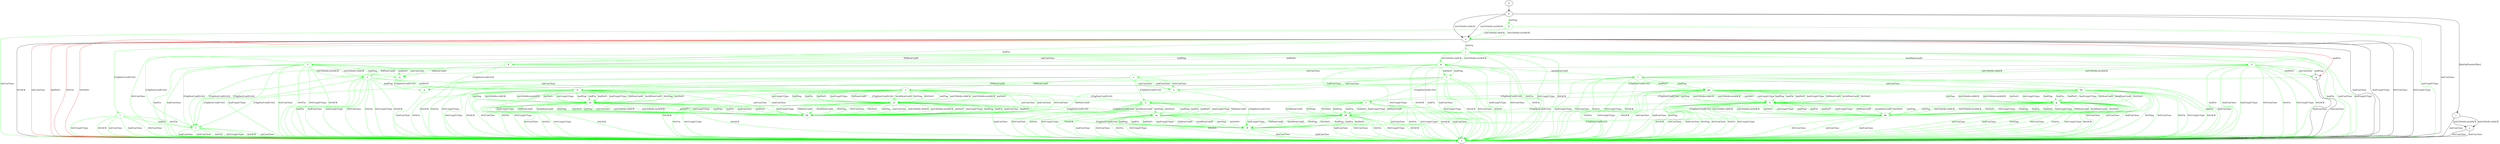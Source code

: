 digraph "" {
	a -> f	[key=0,
		label="hndConClose "];
	a -> f	[key=1,
		label="hndUnxpFrType "];
	a -> f	[key=2,
		label="0rttConClose "];
	a -> f	[key=3,
		label="0rttUnxpFrType "];
	a -> f	[key=4,
		label="0rttACK "];
	a -> f	[key=5,
		color=red,
		label="initConClose "];
	a -> f	[key=6,
		color=red,
		label="hndNoFr "];
	a -> f	[key=7,
		color=red,
		label="0rttFin "];
	a -> f	[key=8,
		color=red,
		label="0rttNoFr "];
	a -> g	[key=0,
		color=red,
		label="hndFin "];
	i	[color=green];
	a -> i	[key=0,
		color=green,
		label="[ChgDestConID-Ori] "];
	j	[color=green];
	a -> j	[key=0,
		color=green,
		label="0rttFin "];
	k	[color=green];
	a -> k	[key=0,
		color=green,
		label="hndFin "];
	b -> a	[key=0,
		label="initCltHello-vldACK "];
	b -> a	[key=1,
		label="initCltHello-invldACK "];
	b -> c	[key=0,
		label="[RmPadFrmInitPkts] "];
	b -> f	[key=0,
		label="initConClose "];
	h	[color=green];
	b -> h	[key=0,
		color=green,
		label="initPing "];
	c -> e	[key=0,
		label="initCltHello-vldACK "];
	c -> e	[key=1,
		label="initCltHello-invldACK "];
	c -> f	[key=0,
		label="initConClose "];
	d -> b	[key=0];
	e -> f	[key=0,
		label="initConClose "];
	e -> f	[key=1,
		label="0rttConClose "];
	g -> f	[key=0,
		label="initConClose "];
	g -> f	[key=1,
		label="hndConClose "];
	p	[color=green];
	g -> p	[key=0,
		color=green,
		label="[ChgDestConID-Ori] "];
	h -> a	[key=0,
		color=green,
		label="initCltHello-vldACK "];
	h -> a	[key=1,
		color=green,
		label="initCltHello-invldACK "];
	h -> f	[key=0,
		color=green,
		label="initConClose "];
	h -> f	[key=1,
		color=green,
		label="initUnxpFrType "];
	i -> f	[key=0,
		color=green,
		label="initConClose "];
	i -> f	[key=1,
		color=green,
		label="hndConClose "];
	i -> f	[key=2,
		color=green,
		label="0rttConClose "];
	i -> f	[key=3,
		color=green,
		label="0rttUnxpFrType "];
	i -> f	[key=4,
		color=green,
		label="0rttACK "];
	l	[color=green];
	i -> l	[key=0,
		color=green,
		label="hndFin "];
	i -> l	[key=1,
		color=green,
		label="0rttFin "];
	j -> f	[key=0,
		color=green,
		label="hndFin "];
	j -> f	[key=1,
		color=green,
		label="hndConClose "];
	j -> f	[key=2,
		color=green,
		label="hndUnxpFrType "];
	j -> f	[key=3,
		color=green,
		label="0rttConClose "];
	j -> f	[key=4,
		color=green,
		label="0rttFin "];
	j -> f	[key=5,
		color=green,
		label="0rttUnxpFrType "];
	j -> f	[key=6,
		color=green,
		label="0rttACK "];
	j -> k	[key=0,
		color=green,
		label="initConClose "];
	j -> k	[key=1,
		color=green,
		label="hndPing "];
	j -> k	[key=2,
		color=green,
		label="hndNoFr "];
	j -> l	[key=0,
		color=green,
		label="[ChgDestConID-Ori] "];
	m	[color=green];
	j -> m	[key=0,
		color=green,
		label="initCltHello-vldACK "];
	j -> m	[key=1,
		color=green,
		label="initCltHello-invldACK "];
	n	[color=green];
	j -> n	[key=0,
		color=green,
		label="InvldNewConID "];
	o	[color=green];
	j -> o	[key=0,
		color=green,
		label="VldNewConID "];
	k -> p	[key=0,
		color=green,
		label="[ChgDestConID-Ori] "];
	q	[color=green];
	k -> q	[key=0,
		color=green,
		label="VldNewConID "];
	l -> f	[key=0,
		color=green,
		label="initConClose "];
	l -> f	[key=1,
		color=green,
		label="hndConClose "];
	l -> f	[key=2,
		color=green,
		label="0rttConClose "];
	l -> f	[key=3,
		color=green,
		label="0rttFin "];
	l -> f	[key=4,
		color=green,
		label="0rttUnxpFrType "];
	l -> f	[key=5,
		color=green,
		label="0rttACK "];
	m -> f	[key=0,
		color=green,
		label="hndFin "];
	m -> f	[key=1,
		color=green,
		label="hndConClose "];
	m -> f	[key=2,
		color=green,
		label="hndUnxpFrType "];
	m -> f	[key=3,
		color=green,
		label="0rttConClose "];
	m -> f	[key=4,
		color=green,
		label="0rttFin "];
	m -> f	[key=5,
		color=green,
		label="0rttUnxpFrType "];
	m -> f	[key=6,
		color=green,
		label="0rttACK "];
	m -> l	[key=0,
		color=green,
		label="[ChgDestConID-Ori] "];
	r	[color=green];
	m -> r	[key=0,
		color=green,
		label="hndPing "];
	m -> r	[key=1,
		color=green,
		label="hndNoFr "];
	s	[color=green];
	m -> s	[key=0,
		color=green,
		label="initConClose "];
	t	[color=green];
	m -> t	[key=0,
		color=green,
		label="InvldNewConID "];
	u	[color=green];
	m -> u	[key=0,
		color=green,
		label="VldNewConID "];
	n -> f	[key=0,
		color=green,
		label="hndFin "];
	n -> f	[key=1,
		color=green,
		label="hndConClose "];
	n -> f	[key=2,
		color=green,
		label="hndUnxpFrType "];
	n -> f	[key=3,
		color=green,
		label="0rttConClose "];
	n -> f	[key=4,
		color=green,
		label="0rttFin "];
	n -> f	[key=5,
		color=green,
		label="0rttUnxpFrType "];
	n -> f	[key=6,
		color=green,
		label="0rttACK "];
	n -> g	[key=0,
		color=green,
		label="initConClose "];
	n -> g	[key=1,
		color=green,
		label="hndPing "];
	n -> g	[key=2,
		color=green,
		label="hndNoFr "];
	n -> l	[key=0,
		color=green,
		label="[ChgDestConID-Ori] "];
	n -> t	[key=0,
		color=green,
		label="initCltHello-vldACK "];
	n -> t	[key=1,
		color=green,
		label="initCltHello-invldACK "];
	o -> f	[key=0,
		color=green,
		label="hndFin "];
	o -> f	[key=1,
		color=green,
		label="hndConClose "];
	o -> f	[key=2,
		color=green,
		label="hndUnxpFrType "];
	o -> f	[key=3,
		color=green,
		label="0rttConClose "];
	o -> f	[key=4,
		color=green,
		label="0rttFin "];
	o -> f	[key=5,
		color=green,
		label="0rttUnxpFrType "];
	o -> f	[key=6,
		color=green,
		label="0rttACK "];
	o -> l	[key=0,
		color=green,
		label="[ChgDestConID-Ori] "];
	o -> q	[key=0,
		color=green,
		label="initConClose "];
	o -> q	[key=1,
		color=green,
		label="hndPing "];
	o -> q	[key=2,
		color=green,
		label="hndNoFr "];
	o -> u	[key=0,
		color=green,
		label="initCltHello-vldACK "];
	o -> u	[key=1,
		color=green,
		label="initCltHello-invldACK "];
	p -> f	[key=0,
		color=green,
		label="hndConClose "];
	q -> p	[key=0,
		color=green,
		label="[ChgDestConID-Ori] "];
	r -> f	[key=0,
		color=green,
		label="0rttConClose "];
	r -> f	[key=1,
		color=green,
		label="0rttFin "];
	r -> f	[key=2,
		color=green,
		label="0rttUnxpFrType "];
	r -> f	[key=3,
		color=green,
		label="0rttACK "];
	v	[color=green];
	r -> v	[key=0,
		color=green,
		label="[ChgDestConID-Ori] "];
	w	[color=green];
	r -> w	[key=0,
		color=green,
		label="VldNewConID "];
	x	[color=green];
	r -> x	[key=0,
		color=green,
		label="initConClose "];
	r -> x	[key=1,
		color=green,
		label="hndConClose "];
	s -> f	[key=0,
		color=green,
		label="0rttFin "];
	s -> f	[key=1,
		color=green,
		label="0rttUnxpFrType "];
	s -> f	[key=2,
		color=green,
		label="0rttACK "];
	s -> x	[key=0,
		color=green,
		label="initConClose "];
	s -> x	[key=1,
		color=green,
		label="hndConClose "];
	s -> x	[key=2,
		color=green,
		label="0rttConClose "];
	y	[color=green];
	s -> y	[key=0,
		color=green,
		label="[ChgDestConID-Ori] "];
	z	[color=green];
	s -> z	[key=0,
		color=green,
		label="VldNewConID "];
	t -> f	[key=0,
		color=green,
		label="hndFin "];
	t -> f	[key=1,
		color=green,
		label="hndConClose "];
	t -> f	[key=2,
		color=green,
		label="hndUnxpFrType "];
	t -> f	[key=3,
		color=green,
		label="0rttConClose "];
	t -> f	[key=4,
		color=green,
		label="0rttFin "];
	t -> f	[key=5,
		color=green,
		label="0rttUnxpFrType "];
	t -> f	[key=6,
		color=green,
		label="0rttACK "];
	t -> l	[key=0,
		color=green,
		label="[ChgDestConID-Ori] "];
	gg	[color=green];
	t -> gg	[key=0,
		color=green,
		label="hndPing "];
	t -> gg	[key=1,
		color=green,
		label="hndNoFr "];
	hh	[color=green];
	t -> hh	[key=0,
		color=green,
		label="initConClose "];
	u -> f	[key=0,
		color=green,
		label="hndFin "];
	u -> f	[key=1,
		color=green,
		label="hndConClose "];
	u -> f	[key=2,
		color=green,
		label="hndUnxpFrType "];
	u -> f	[key=3,
		color=green,
		label="0rttConClose "];
	u -> f	[key=4,
		color=green,
		label="0rttFin "];
	u -> f	[key=5,
		color=green,
		label="0rttUnxpFrType "];
	u -> f	[key=6,
		color=green,
		label="0rttACK "];
	u -> l	[key=0,
		color=green,
		label="[ChgDestConID-Ori] "];
	u -> w	[key=0,
		color=green,
		label="hndPing "];
	u -> w	[key=1,
		color=green,
		label="hndNoFr "];
	u -> z	[key=0,
		color=green,
		label="initConClose "];
	v -> f	[key=0,
		color=green,
		label="hndConClose "];
	v -> f	[key=1,
		color=green,
		label="0rttConClose "];
	v -> f	[key=2,
		color=green,
		label="0rttFin "];
	v -> f	[key=3,
		color=green,
		label="0rttUnxpFrType "];
	v -> f	[key=4,
		color=green,
		label="0rttACK "];
	dd	[color=green];
	v -> dd	[key=0,
		color=green,
		label="hndPing "];
	v -> dd	[key=1,
		color=green,
		label="hndFin "];
	v -> dd	[key=2,
		color=green,
		label="hndNoFr "];
	v -> dd	[key=3,
		color=green,
		label="hndUnxpFrType "];
	v -> dd	[key=4,
		color=green,
		label="VldNewConID "];
	v -> dd	[key=5,
		color=green,
		label="InvldNewConID "];
	v -> dd	[key=6,
		color=green,
		label="0rttPing "];
	v -> dd	[key=7,
		color=green,
		label="0rttNoFr "];
	w -> f	[key=0,
		color=green,
		label="0rttConClose "];
	w -> f	[key=1,
		color=green,
		label="0rttFin "];
	w -> f	[key=2,
		color=green,
		label="0rttUnxpFrType "];
	w -> f	[key=3,
		color=green,
		label="0rttACK "];
	w -> v	[key=0,
		color=green,
		label="[ChgDestConID-Ori] "];
	bb	[color=green];
	w -> bb	[key=0,
		color=green,
		label="initConClose "];
	w -> bb	[key=1,
		color=green,
		label="hndConClose "];
	ee	[color=green];
	w -> ee	[key=0,
		color=green,
		label="initPing "];
	w -> ee	[key=1,
		color=green,
		label="initCltHello-vldACK "];
	w -> ee	[key=2,
		color=green,
		label="initCltHello-invldACK "];
	w -> ee	[key=3,
		color=green,
		label="initNoFr "];
	w -> ee	[key=4,
		color=green,
		label="initUnxpFrType "];
	w -> ee	[key=5,
		color=green,
		label="hndPing "];
	w -> ee	[key=6,
		color=green,
		label="hndFin "];
	w -> ee	[key=7,
		color=green,
		label="hndNoFr "];
	w -> ee	[key=8,
		color=green,
		label="hndUnxpFrType "];
	w -> ee	[key=9,
		color=green,
		label="VldNewConID "];
	w -> ee	[key=10,
		color=green,
		label="InvldNewConID "];
	w -> ee	[key=11,
		color=green,
		label="0rttPing "];
	w -> ee	[key=12,
		color=green,
		label="0rttNoFr "];
	x -> bb	[key=0,
		color=green,
		label="VldNewConID "];
	ff	[color=green];
	x -> ff	[key=0,
		color=green,
		label="[ChgDestConID-Ori] "];
	y -> f	[key=0,
		color=green,
		label="hndConClose "];
	y -> f	[key=1,
		color=green,
		label="0rttConClose "];
	y -> f	[key=2,
		color=green,
		label="0rttFin "];
	y -> f	[key=3,
		color=green,
		label="0rttUnxpFrType "];
	y -> f	[key=4,
		color=green,
		label="0rttACK "];
	aa	[color=green];
	y -> aa	[key=0,
		color=green,
		label="hndPing "];
	y -> aa	[key=1,
		color=green,
		label="hndFin "];
	y -> aa	[key=2,
		color=green,
		label="hndNoFr "];
	y -> aa	[key=3,
		color=green,
		label="hndUnxpFrType "];
	y -> aa	[key=4,
		color=green,
		label="VldNewConID "];
	y -> aa	[key=5,
		color=green,
		label="InvldNewConID "];
	y -> aa	[key=6,
		color=green,
		label="0rttPing "];
	y -> aa	[key=7,
		color=green,
		label="0rttNoFr "];
	z -> f	[key=0,
		color=green,
		label="0rttFin "];
	z -> f	[key=1,
		color=green,
		label="0rttUnxpFrType "];
	z -> f	[key=2,
		color=green,
		label="0rttACK "];
	z -> y	[key=0,
		color=green,
		label="[ChgDestConID-Ori] "];
	z -> bb	[key=0,
		color=green,
		label="initConClose "];
	z -> bb	[key=1,
		color=green,
		label="hndConClose "];
	z -> bb	[key=2,
		color=green,
		label="0rttConClose "];
	cc	[color=green];
	z -> cc	[key=0,
		color=green,
		label="initPing "];
	z -> cc	[key=1,
		color=green,
		label="initCltHello-vldACK "];
	z -> cc	[key=2,
		color=green,
		label="initCltHello-invldACK "];
	z -> cc	[key=3,
		color=green,
		label="initNoFr "];
	z -> cc	[key=4,
		color=green,
		label="initUnxpFrType "];
	z -> cc	[key=5,
		color=green,
		label="hndPing "];
	z -> cc	[key=6,
		color=green,
		label="hndFin "];
	z -> cc	[key=7,
		color=green,
		label="hndNoFr "];
	z -> cc	[key=8,
		color=green,
		label="hndUnxpFrType "];
	z -> cc	[key=9,
		color=green,
		label="VldNewConID "];
	z -> cc	[key=10,
		color=green,
		label="InvldNewConID "];
	z -> cc	[key=11,
		color=green,
		label="0rttPing "];
	z -> cc	[key=12,
		color=green,
		label="0rttNoFr "];
	aa -> f	[key=0,
		color=green,
		label="hndConClose "];
	aa -> f	[key=1,
		color=green,
		label="0rttConClose "];
	aa -> f	[key=2,
		color=green,
		label="0rttFin "];
	aa -> f	[key=3,
		color=green,
		label="0rttUnxpFrType "];
	aa -> f	[key=4,
		color=green,
		label="0rttACK "];
	aa -> ff	[key=0,
		color=green,
		label="hndPing "];
	aa -> ff	[key=1,
		color=green,
		label="hndFin "];
	aa -> ff	[key=2,
		color=green,
		label="hndNoFr "];
	aa -> ff	[key=3,
		color=green,
		label="hndUnxpFrType "];
	aa -> ff	[key=4,
		color=green,
		label="VldNewConID "];
	aa -> ff	[key=5,
		color=green,
		label="InvldNewConID "];
	aa -> ff	[key=6,
		color=green,
		label="0rttPing "];
	aa -> ff	[key=7,
		color=green,
		label="0rttNoFr "];
	bb -> ff	[key=0,
		color=green,
		label="[ChgDestConID-Ori] "];
	cc -> f	[key=0,
		color=green,
		label="0rttFin "];
	cc -> f	[key=1,
		color=green,
		label="0rttUnxpFrType "];
	cc -> f	[key=2,
		color=green,
		label="0rttACK "];
	cc -> aa	[key=0,
		color=green,
		label="[ChgDestConID-Ori] "];
	cc -> bb	[key=0,
		color=green,
		label="initPing "];
	cc -> bb	[key=1,
		color=green,
		label="initConClose "];
	cc -> bb	[key=2,
		color=green,
		label="initCltHello-vldACK "];
	cc -> bb	[key=3,
		color=green,
		label="initCltHello-invldACK "];
	cc -> bb	[key=4,
		color=green,
		label="initNoFr "];
	cc -> bb	[key=5,
		color=green,
		label="initUnxpFrType "];
	cc -> bb	[key=6,
		color=green,
		label="hndPing "];
	cc -> bb	[key=7,
		color=green,
		label="hndFin "];
	cc -> bb	[key=8,
		color=green,
		label="hndConClose "];
	cc -> bb	[key=9,
		color=green,
		label="hndNoFr "];
	cc -> bb	[key=10,
		color=green,
		label="hndUnxpFrType "];
	cc -> bb	[key=11,
		color=green,
		label="VldNewConID "];
	cc -> bb	[key=12,
		color=green,
		label="InvldNewConID "];
	cc -> bb	[key=13,
		color=green,
		label="0rttPing "];
	cc -> bb	[key=14,
		color=green,
		label="0rttConClose "];
	cc -> bb	[key=15,
		color=green,
		label="0rttNoFr "];
	dd -> f	[key=0,
		color=green,
		label="hndConClose "];
	dd -> f	[key=1,
		color=green,
		label="0rttConClose "];
	dd -> f	[key=2,
		color=green,
		label="0rttFin "];
	dd -> f	[key=3,
		color=green,
		label="0rttUnxpFrType "];
	dd -> f	[key=4,
		color=green,
		label="0rttACK "];
	dd -> ff	[key=0,
		color=green,
		label="hndPing "];
	dd -> ff	[key=1,
		color=green,
		label="hndFin "];
	dd -> ff	[key=2,
		color=green,
		label="hndNoFr "];
	dd -> ff	[key=3,
		color=green,
		label="hndUnxpFrType "];
	dd -> ff	[key=4,
		color=green,
		label="VldNewConID "];
	dd -> ff	[key=5,
		color=green,
		label="InvldNewConID "];
	dd -> ff	[key=6,
		color=green,
		label="0rttPing "];
	dd -> ff	[key=7,
		color=green,
		label="0rttNoFr "];
	ee -> f	[key=0,
		color=green,
		label="0rttConClose "];
	ee -> f	[key=1,
		color=green,
		label="0rttFin "];
	ee -> f	[key=2,
		color=green,
		label="0rttUnxpFrType "];
	ee -> f	[key=3,
		color=green,
		label="0rttACK "];
	ee -> bb	[key=0,
		color=green,
		label="initPing "];
	ee -> bb	[key=1,
		color=green,
		label="initConClose "];
	ee -> bb	[key=2,
		color=green,
		label="initCltHello-vldACK "];
	ee -> bb	[key=3,
		color=green,
		label="initCltHello-invldACK "];
	ee -> bb	[key=4,
		color=green,
		label="initNoFr "];
	ee -> bb	[key=5,
		color=green,
		label="initUnxpFrType "];
	ee -> bb	[key=6,
		color=green,
		label="hndPing "];
	ee -> bb	[key=7,
		color=green,
		label="hndFin "];
	ee -> bb	[key=8,
		color=green,
		label="hndConClose "];
	ee -> bb	[key=9,
		color=green,
		label="hndNoFr "];
	ee -> bb	[key=10,
		color=green,
		label="hndUnxpFrType "];
	ee -> bb	[key=11,
		color=green,
		label="VldNewConID "];
	ee -> bb	[key=12,
		color=green,
		label="InvldNewConID "];
	ee -> bb	[key=13,
		color=green,
		label="0rttPing "];
	ee -> bb	[key=14,
		color=green,
		label="0rttNoFr "];
	ee -> dd	[key=0,
		color=green,
		label="[ChgDestConID-Ori] "];
	ff -> f	[key=0,
		color=green,
		label="hndConClose "];
	ff -> f	[key=1,
		color=green,
		label="0rttConClose "];
	gg -> f	[key=0,
		color=green,
		label="initConClose "];
	gg -> f	[key=1,
		color=green,
		label="hndConClose "];
	gg -> f	[key=2,
		color=green,
		label="0rttPing "];
	gg -> f	[key=3,
		color=green,
		label="0rttConClose "];
	gg -> f	[key=4,
		color=green,
		label="0rttFin "];
	gg -> f	[key=5,
		color=green,
		label="0rttUnxpFrType "];
	gg -> f	[key=6,
		color=green,
		label="0rttACK "];
	gg -> v	[key=0,
		color=green,
		label="[ChgDestConID-Ori] "];
	ii	[color=green];
	gg -> ii	[key=0,
		color=green,
		label="initPing "];
	gg -> ii	[key=1,
		color=green,
		label="initCltHello-vldACK "];
	gg -> ii	[key=2,
		color=green,
		label="initCltHello-invldACK "];
	gg -> ii	[key=3,
		color=green,
		label="initNoFr "];
	gg -> ii	[key=4,
		color=green,
		label="initUnxpFrType "];
	gg -> ii	[key=5,
		color=green,
		label="hndPing "];
	gg -> ii	[key=6,
		color=green,
		label="hndFin "];
	gg -> ii	[key=7,
		color=green,
		label="hndNoFr "];
	gg -> ii	[key=8,
		color=green,
		label="hndUnxpFrType "];
	gg -> ii	[key=9,
		color=green,
		label="VldNewConID "];
	gg -> ii	[key=10,
		color=green,
		label="InvldNewConID "];
	gg -> ii	[key=11,
		color=green,
		label="0rttNoFr "];
	hh -> f	[key=0,
		color=green,
		label="initConClose "];
	hh -> f	[key=1,
		color=green,
		label="hndConClose "];
	hh -> f	[key=2,
		color=green,
		label="0rttPing "];
	hh -> f	[key=3,
		color=green,
		label="0rttConClose "];
	hh -> f	[key=4,
		color=green,
		label="0rttFin "];
	hh -> f	[key=5,
		color=green,
		label="0rttUnxpFrType "];
	hh -> f	[key=6,
		color=green,
		label="0rttACK "];
	hh -> y	[key=0,
		color=green,
		label="[ChgDestConID-Ori] "];
	jj	[color=green];
	hh -> jj	[key=0,
		color=green,
		label="initPing "];
	hh -> jj	[key=1,
		color=green,
		label="initCltHello-vldACK "];
	hh -> jj	[key=2,
		color=green,
		label="initCltHello-invldACK "];
	hh -> jj	[key=3,
		color=green,
		label="initNoFr "];
	hh -> jj	[key=4,
		color=green,
		label="initUnxpFrType "];
	hh -> jj	[key=5,
		color=green,
		label="hndPing "];
	hh -> jj	[key=6,
		color=green,
		label="hndFin "];
	hh -> jj	[key=7,
		color=green,
		label="hndNoFr "];
	hh -> jj	[key=8,
		color=green,
		label="hndUnxpFrType "];
	hh -> jj	[key=9,
		color=green,
		label="VldNewConID "];
	hh -> jj	[key=10,
		color=green,
		label="InvldNewConID "];
	hh -> jj	[key=11,
		color=green,
		label="0rttNoFr "];
	ii -> f	[key=0,
		color=green,
		label="initConClose "];
	ii -> f	[key=1,
		color=green,
		label="hndConClose "];
	ii -> f	[key=2,
		color=green,
		label="0rttPing "];
	ii -> f	[key=3,
		color=green,
		label="0rttConClose "];
	ii -> f	[key=4,
		color=green,
		label="0rttFin "];
	ii -> f	[key=5,
		color=green,
		label="0rttUnxpFrType "];
	ii -> f	[key=6,
		color=green,
		label="0rttACK "];
	ii -> dd	[key=0,
		color=green,
		label="[ChgDestConID-Ori] "];
	kk	[color=green];
	ii -> kk	[key=0,
		color=green,
		label="initPing "];
	ii -> kk	[key=1,
		color=green,
		label="initCltHello-vldACK "];
	ii -> kk	[key=2,
		color=green,
		label="initCltHello-invldACK "];
	ii -> kk	[key=3,
		color=green,
		label="initNoFr "];
	ii -> kk	[key=4,
		color=green,
		label="initUnxpFrType "];
	ii -> kk	[key=5,
		color=green,
		label="hndPing "];
	ii -> kk	[key=6,
		color=green,
		label="hndFin "];
	ii -> kk	[key=7,
		color=green,
		label="hndNoFr "];
	ii -> kk	[key=8,
		color=green,
		label="hndUnxpFrType "];
	ii -> kk	[key=9,
		color=green,
		label="VldNewConID "];
	ii -> kk	[key=10,
		color=green,
		label="InvldNewConID "];
	ii -> kk	[key=11,
		color=green,
		label="0rttNoFr "];
	jj -> f	[key=0,
		color=green,
		label="initConClose "];
	jj -> f	[key=1,
		color=green,
		label="hndConClose "];
	jj -> f	[key=2,
		color=green,
		label="0rttPing "];
	jj -> f	[key=3,
		color=green,
		label="0rttConClose "];
	jj -> f	[key=4,
		color=green,
		label="0rttFin "];
	jj -> f	[key=5,
		color=green,
		label="0rttUnxpFrType "];
	jj -> f	[key=6,
		color=green,
		label="0rttACK "];
	jj -> aa	[key=0,
		color=green,
		label="[ChgDestConID-Ori] "];
	jj -> kk	[key=0,
		color=green,
		label="initPing "];
	jj -> kk	[key=1,
		color=green,
		label="initCltHello-vldACK "];
	jj -> kk	[key=2,
		color=green,
		label="initCltHello-invldACK "];
	jj -> kk	[key=3,
		color=green,
		label="initNoFr "];
	jj -> kk	[key=4,
		color=green,
		label="initUnxpFrType "];
	jj -> kk	[key=5,
		color=green,
		label="hndPing "];
	jj -> kk	[key=6,
		color=green,
		label="hndFin "];
	jj -> kk	[key=7,
		color=green,
		label="hndNoFr "];
	jj -> kk	[key=8,
		color=green,
		label="hndUnxpFrType "];
	jj -> kk	[key=9,
		color=green,
		label="VldNewConID "];
	jj -> kk	[key=10,
		color=green,
		label="InvldNewConID "];
	jj -> kk	[key=11,
		color=green,
		label="0rttNoFr "];
	kk -> f	[key=0,
		color=green,
		label="initConClose "];
	kk -> f	[key=1,
		color=green,
		label="hndConClose "];
	kk -> f	[key=2,
		color=green,
		label="0rttConClose "];
	kk -> ff	[key=0,
		color=green,
		label="[ChgDestConID-Ori] "];
}
